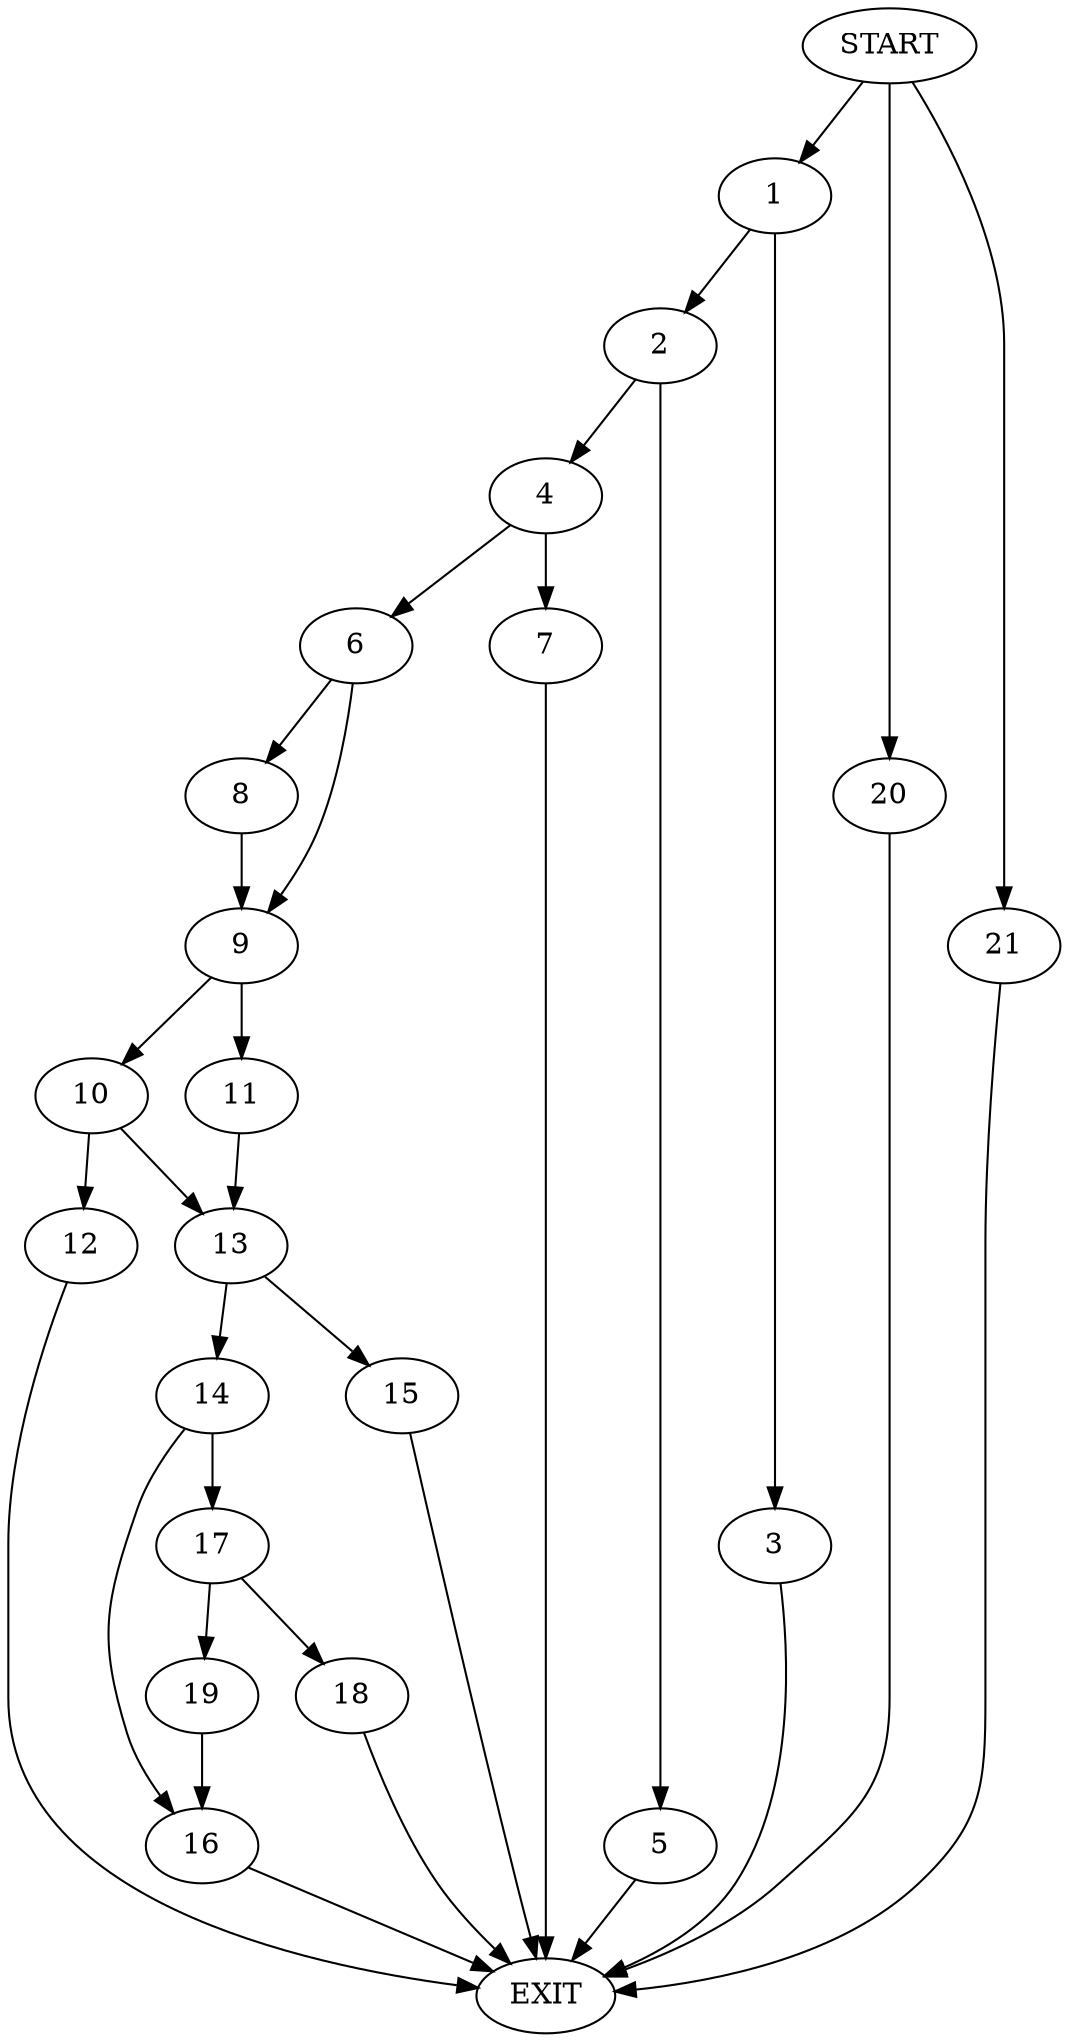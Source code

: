 digraph {
0 [label="START"]
22 [label="EXIT"]
0 -> 1
1 -> 2
1 -> 3
3 -> 22
2 -> 4
2 -> 5
5 -> 22
4 -> 6
4 -> 7
7 -> 22
6 -> 8
6 -> 9
8 -> 9
9 -> 10
9 -> 11
10 -> 12
10 -> 13
11 -> 13
13 -> 14
13 -> 15
12 -> 22
15 -> 22
14 -> 16
14 -> 17
16 -> 22
17 -> 18
17 -> 19
0 -> 20
20 -> 22
19 -> 16
18 -> 22
0 -> 21
21 -> 22
}
